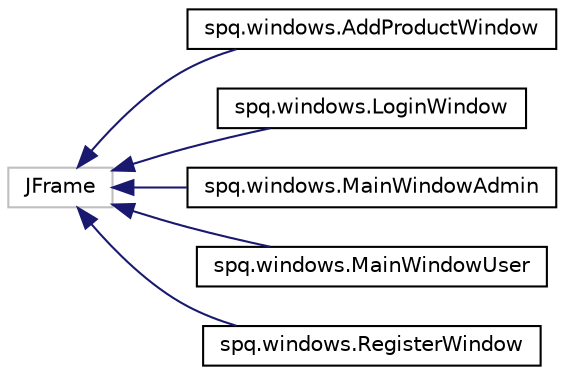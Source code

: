 digraph "Graphical Class Hierarchy"
{
 // LATEX_PDF_SIZE
  edge [fontname="Helvetica",fontsize="10",labelfontname="Helvetica",labelfontsize="10"];
  node [fontname="Helvetica",fontsize="10",shape=record];
  rankdir="LR";
  Node8 [label="JFrame",height=0.2,width=0.4,color="grey75", fillcolor="white", style="filled",tooltip=" "];
  Node8 -> Node0 [dir="back",color="midnightblue",fontsize="10",style="solid",fontname="Helvetica"];
  Node0 [label="spq.windows.AddProductWindow",height=0.2,width=0.4,color="black", fillcolor="white", style="filled",URL="$classspq_1_1windows_1_1_add_product_window.html",tooltip=" "];
  Node8 -> Node10 [dir="back",color="midnightblue",fontsize="10",style="solid",fontname="Helvetica"];
  Node10 [label="spq.windows.LoginWindow",height=0.2,width=0.4,color="black", fillcolor="white", style="filled",URL="$classspq_1_1windows_1_1_login_window.html",tooltip=" "];
  Node8 -> Node11 [dir="back",color="midnightblue",fontsize="10",style="solid",fontname="Helvetica"];
  Node11 [label="spq.windows.MainWindowAdmin",height=0.2,width=0.4,color="black", fillcolor="white", style="filled",URL="$classspq_1_1windows_1_1_main_window_admin.html",tooltip=" "];
  Node8 -> Node12 [dir="back",color="midnightblue",fontsize="10",style="solid",fontname="Helvetica"];
  Node12 [label="spq.windows.MainWindowUser",height=0.2,width=0.4,color="black", fillcolor="white", style="filled",URL="$classspq_1_1windows_1_1_main_window_user.html",tooltip=" "];
  Node8 -> Node13 [dir="back",color="midnightblue",fontsize="10",style="solid",fontname="Helvetica"];
  Node13 [label="spq.windows.RegisterWindow",height=0.2,width=0.4,color="black", fillcolor="white", style="filled",URL="$classspq_1_1windows_1_1_register_window.html",tooltip=" "];
}
